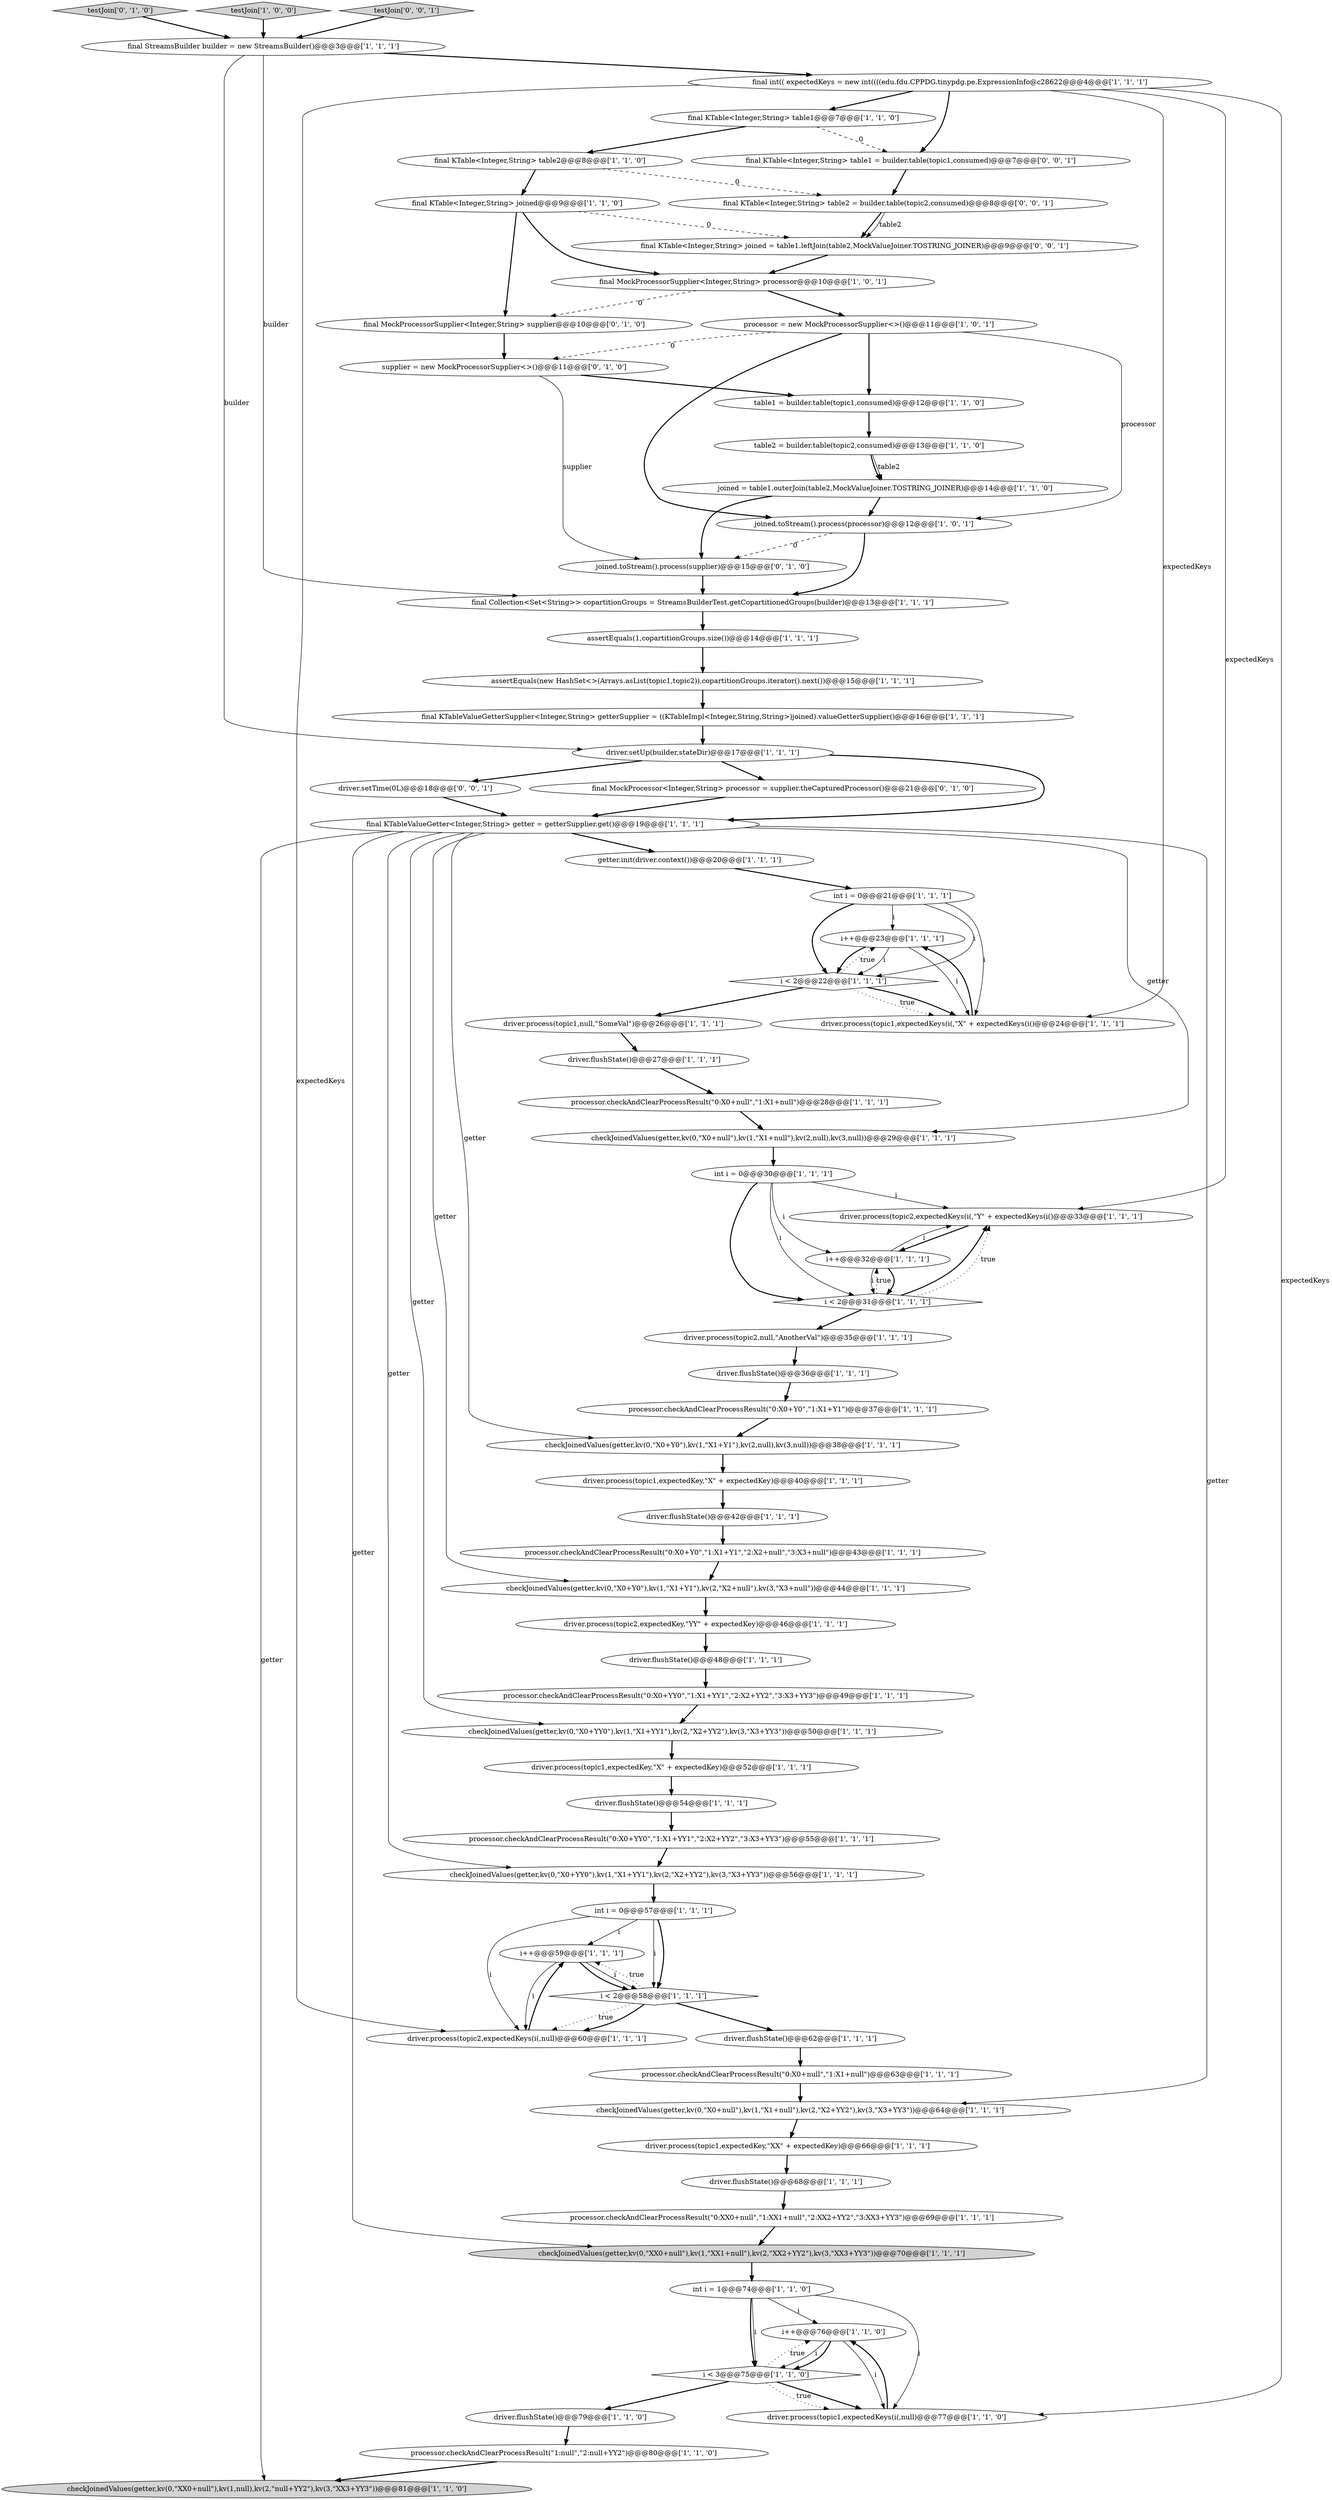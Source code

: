 digraph {
19 [style = filled, label = "checkJoinedValues(getter,kv(0,\"X0+null\"),kv(1,\"X1+null\"),kv(2,\"X2+YY2\"),kv(3,\"X3+YY3\"))@@@64@@@['1', '1', '1']", fillcolor = white, shape = ellipse image = "AAA0AAABBB1BBB"];
24 [style = filled, label = "driver.flushState()@@@48@@@['1', '1', '1']", fillcolor = white, shape = ellipse image = "AAA0AAABBB1BBB"];
0 [style = filled, label = "driver.flushState()@@@36@@@['1', '1', '1']", fillcolor = white, shape = ellipse image = "AAA0AAABBB1BBB"];
18 [style = filled, label = "int i = 0@@@57@@@['1', '1', '1']", fillcolor = white, shape = ellipse image = "AAA0AAABBB1BBB"];
20 [style = filled, label = "driver.process(topic1,expectedKey,\"X\" + expectedKey)@@@52@@@['1', '1', '1']", fillcolor = white, shape = ellipse image = "AAA0AAABBB1BBB"];
31 [style = filled, label = "joined = table1.outerJoin(table2,MockValueJoiner.TOSTRING_JOINER)@@@14@@@['1', '1', '0']", fillcolor = white, shape = ellipse image = "AAA0AAABBB1BBB"];
37 [style = filled, label = "driver.flushState()@@@62@@@['1', '1', '1']", fillcolor = white, shape = ellipse image = "AAA0AAABBB1BBB"];
5 [style = filled, label = "processor.checkAndClearProcessResult(\"0:XX0+null\",\"1:XX1+null\",\"2:XX2+YY2\",\"3:XX3+YY3\")@@@69@@@['1', '1', '1']", fillcolor = white, shape = ellipse image = "AAA0AAABBB1BBB"];
12 [style = filled, label = "getter.init(driver.context())@@@20@@@['1', '1', '1']", fillcolor = white, shape = ellipse image = "AAA0AAABBB1BBB"];
26 [style = filled, label = "int i = 1@@@74@@@['1', '1', '0']", fillcolor = white, shape = ellipse image = "AAA0AAABBB1BBB"];
48 [style = filled, label = "driver.process(topic1,null,\"SomeVal\")@@@26@@@['1', '1', '1']", fillcolor = white, shape = ellipse image = "AAA0AAABBB1BBB"];
39 [style = filled, label = "final KTable<Integer,String> table2@@@8@@@['1', '1', '0']", fillcolor = white, shape = ellipse image = "AAA0AAABBB1BBB"];
6 [style = filled, label = "driver.flushState()@@@68@@@['1', '1', '1']", fillcolor = white, shape = ellipse image = "AAA0AAABBB1BBB"];
70 [style = filled, label = "final KTable<Integer,String> table2 = builder.table(topic2,consumed)@@@8@@@['0', '0', '1']", fillcolor = white, shape = ellipse image = "AAA0AAABBB3BBB"];
7 [style = filled, label = "driver.process(topic2,expectedKeys(i(,\"Y\" + expectedKeys(i()@@@33@@@['1', '1', '1']", fillcolor = white, shape = ellipse image = "AAA0AAABBB1BBB"];
35 [style = filled, label = "assertEquals(1,copartitionGroups.size())@@@14@@@['1', '1', '1']", fillcolor = white, shape = ellipse image = "AAA0AAABBB1BBB"];
65 [style = filled, label = "final MockProcessor<Integer,String> processor = supplier.theCapturedProcessor()@@@21@@@['0', '1', '0']", fillcolor = white, shape = ellipse image = "AAA1AAABBB2BBB"];
67 [style = filled, label = "testJoin['0', '1', '0']", fillcolor = lightgray, shape = diamond image = "AAA0AAABBB2BBB"];
62 [style = filled, label = "checkJoinedValues(getter,kv(0,\"X0+null\"),kv(1,\"X1+null\"),kv(2,null),kv(3,null))@@@29@@@['1', '1', '1']", fillcolor = white, shape = ellipse image = "AAA0AAABBB1BBB"];
8 [style = filled, label = "final int(( expectedKeys = new int((((edu.fdu.CPPDG.tinypdg.pe.ExpressionInfo@c28622@@@4@@@['1', '1', '1']", fillcolor = white, shape = ellipse image = "AAA0AAABBB1BBB"];
57 [style = filled, label = "i++@@@59@@@['1', '1', '1']", fillcolor = white, shape = ellipse image = "AAA0AAABBB1BBB"];
38 [style = filled, label = "i++@@@76@@@['1', '1', '0']", fillcolor = white, shape = ellipse image = "AAA0AAABBB1BBB"];
11 [style = filled, label = "final KTableValueGetterSupplier<Integer,String> getterSupplier = ((KTableImpl<Integer,String,String>)joined).valueGetterSupplier()@@@16@@@['1', '1', '1']", fillcolor = white, shape = ellipse image = "AAA0AAABBB1BBB"];
40 [style = filled, label = "int i = 0@@@21@@@['1', '1', '1']", fillcolor = white, shape = ellipse image = "AAA0AAABBB1BBB"];
74 [style = filled, label = "final KTable<Integer,String> joined = table1.leftJoin(table2,MockValueJoiner.TOSTRING_JOINER)@@@9@@@['0', '0', '1']", fillcolor = white, shape = ellipse image = "AAA0AAABBB3BBB"];
3 [style = filled, label = "final MockProcessorSupplier<Integer,String> processor@@@10@@@['1', '0', '1']", fillcolor = white, shape = ellipse image = "AAA0AAABBB1BBB"];
34 [style = filled, label = "driver.process(topic2,null,\"AnotherVal\")@@@35@@@['1', '1', '1']", fillcolor = white, shape = ellipse image = "AAA0AAABBB1BBB"];
55 [style = filled, label = "i < 2@@@58@@@['1', '1', '1']", fillcolor = white, shape = diamond image = "AAA0AAABBB1BBB"];
4 [style = filled, label = "i++@@@23@@@['1', '1', '1']", fillcolor = white, shape = ellipse image = "AAA0AAABBB1BBB"];
68 [style = filled, label = "joined.toStream().process(supplier)@@@15@@@['0', '1', '0']", fillcolor = white, shape = ellipse image = "AAA1AAABBB2BBB"];
56 [style = filled, label = "processor.checkAndClearProcessResult(\"0:X0+null\",\"1:X1+null\")@@@28@@@['1', '1', '1']", fillcolor = white, shape = ellipse image = "AAA0AAABBB1BBB"];
29 [style = filled, label = "processor.checkAndClearProcessResult(\"0:X0+Y0\",\"1:X1+Y1\")@@@37@@@['1', '1', '1']", fillcolor = white, shape = ellipse image = "AAA0AAABBB1BBB"];
53 [style = filled, label = "i++@@@32@@@['1', '1', '1']", fillcolor = white, shape = ellipse image = "AAA0AAABBB1BBB"];
16 [style = filled, label = "checkJoinedValues(getter,kv(0,\"X0+Y0\"),kv(1,\"X1+Y1\"),kv(2,\"X2+null\"),kv(3,\"X3+null\"))@@@44@@@['1', '1', '1']", fillcolor = white, shape = ellipse image = "AAA0AAABBB1BBB"];
25 [style = filled, label = "driver.flushState()@@@54@@@['1', '1', '1']", fillcolor = white, shape = ellipse image = "AAA0AAABBB1BBB"];
58 [style = filled, label = "processor.checkAndClearProcessResult(\"0:X0+Y0\",\"1:X1+Y1\",\"2:X2+null\",\"3:X3+null\")@@@43@@@['1', '1', '1']", fillcolor = white, shape = ellipse image = "AAA0AAABBB1BBB"];
50 [style = filled, label = "driver.flushState()@@@79@@@['1', '1', '0']", fillcolor = white, shape = ellipse image = "AAA0AAABBB1BBB"];
64 [style = filled, label = "driver.process(topic1,expectedKey,\"X\" + expectedKey)@@@40@@@['1', '1', '1']", fillcolor = white, shape = ellipse image = "AAA0AAABBB1BBB"];
27 [style = filled, label = "final StreamsBuilder builder = new StreamsBuilder()@@@3@@@['1', '1', '1']", fillcolor = white, shape = ellipse image = "AAA0AAABBB1BBB"];
41 [style = filled, label = "testJoin['1', '0', '0']", fillcolor = lightgray, shape = diamond image = "AAA0AAABBB1BBB"];
1 [style = filled, label = "driver.setUp(builder,stateDir)@@@17@@@['1', '1', '1']", fillcolor = white, shape = ellipse image = "AAA0AAABBB1BBB"];
28 [style = filled, label = "checkJoinedValues(getter,kv(0,\"XX0+null\"),kv(1,null),kv(2,\"null+YY2\"),kv(3,\"XX3+YY3\"))@@@81@@@['1', '1', '0']", fillcolor = lightgray, shape = ellipse image = "AAA0AAABBB1BBB"];
32 [style = filled, label = "processor.checkAndClearProcessResult(\"0:X0+YY0\",\"1:X1+YY1\",\"2:X2+YY2\",\"3:X3+YY3\")@@@55@@@['1', '1', '1']", fillcolor = white, shape = ellipse image = "AAA0AAABBB1BBB"];
43 [style = filled, label = "driver.flushState()@@@42@@@['1', '1', '1']", fillcolor = white, shape = ellipse image = "AAA0AAABBB1BBB"];
45 [style = filled, label = "driver.process(topic2,expectedKey,\"YY\" + expectedKey)@@@46@@@['1', '1', '1']", fillcolor = white, shape = ellipse image = "AAA0AAABBB1BBB"];
46 [style = filled, label = "assertEquals(new HashSet<>(Arrays.asList(topic1,topic2)),copartitionGroups.iterator().next())@@@15@@@['1', '1', '1']", fillcolor = white, shape = ellipse image = "AAA0AAABBB1BBB"];
21 [style = filled, label = "final KTableValueGetter<Integer,String> getter = getterSupplier.get()@@@19@@@['1', '1', '1']", fillcolor = white, shape = ellipse image = "AAA0AAABBB1BBB"];
30 [style = filled, label = "final KTable<Integer,String> joined@@@9@@@['1', '1', '0']", fillcolor = white, shape = ellipse image = "AAA0AAABBB1BBB"];
47 [style = filled, label = "driver.process(topic1,expectedKey,\"XX\" + expectedKey)@@@66@@@['1', '1', '1']", fillcolor = white, shape = ellipse image = "AAA0AAABBB1BBB"];
51 [style = filled, label = "i < 3@@@75@@@['1', '1', '0']", fillcolor = white, shape = diamond image = "AAA0AAABBB1BBB"];
66 [style = filled, label = "supplier = new MockProcessorSupplier<>()@@@11@@@['0', '1', '0']", fillcolor = white, shape = ellipse image = "AAA1AAABBB2BBB"];
15 [style = filled, label = "driver.flushState()@@@27@@@['1', '1', '1']", fillcolor = white, shape = ellipse image = "AAA0AAABBB1BBB"];
23 [style = filled, label = "joined.toStream().process(processor)@@@12@@@['1', '0', '1']", fillcolor = white, shape = ellipse image = "AAA0AAABBB1BBB"];
54 [style = filled, label = "i < 2@@@22@@@['1', '1', '1']", fillcolor = white, shape = diamond image = "AAA0AAABBB1BBB"];
63 [style = filled, label = "final Collection<Set<String>> copartitionGroups = StreamsBuilderTest.getCopartitionedGroups(builder)@@@13@@@['1', '1', '1']", fillcolor = white, shape = ellipse image = "AAA0AAABBB1BBB"];
9 [style = filled, label = "checkJoinedValues(getter,kv(0,\"X0+YY0\"),kv(1,\"X1+YY1\"),kv(2,\"X2+YY2\"),kv(3,\"X3+YY3\"))@@@56@@@['1', '1', '1']", fillcolor = white, shape = ellipse image = "AAA0AAABBB1BBB"];
2 [style = filled, label = "checkJoinedValues(getter,kv(0,\"X0+Y0\"),kv(1,\"X1+Y1\"),kv(2,null),kv(3,null))@@@38@@@['1', '1', '1']", fillcolor = white, shape = ellipse image = "AAA0AAABBB1BBB"];
60 [style = filled, label = "checkJoinedValues(getter,kv(0,\"X0+YY0\"),kv(1,\"X1+YY1\"),kv(2,\"X2+YY2\"),kv(3,\"X3+YY3\"))@@@50@@@['1', '1', '1']", fillcolor = white, shape = ellipse image = "AAA0AAABBB1BBB"];
69 [style = filled, label = "final MockProcessorSupplier<Integer,String> supplier@@@10@@@['0', '1', '0']", fillcolor = white, shape = ellipse image = "AAA1AAABBB2BBB"];
61 [style = filled, label = "table1 = builder.table(topic1,consumed)@@@12@@@['1', '1', '0']", fillcolor = white, shape = ellipse image = "AAA0AAABBB1BBB"];
72 [style = filled, label = "final KTable<Integer,String> table1 = builder.table(topic1,consumed)@@@7@@@['0', '0', '1']", fillcolor = white, shape = ellipse image = "AAA0AAABBB3BBB"];
10 [style = filled, label = "processor.checkAndClearProcessResult(\"1:null\",\"2:null+YY2\")@@@80@@@['1', '1', '0']", fillcolor = white, shape = ellipse image = "AAA0AAABBB1BBB"];
14 [style = filled, label = "final KTable<Integer,String> table1@@@7@@@['1', '1', '0']", fillcolor = white, shape = ellipse image = "AAA0AAABBB1BBB"];
22 [style = filled, label = "processor = new MockProcessorSupplier<>()@@@11@@@['1', '0', '1']", fillcolor = white, shape = ellipse image = "AAA0AAABBB1BBB"];
71 [style = filled, label = "driver.setTime(0L)@@@18@@@['0', '0', '1']", fillcolor = white, shape = ellipse image = "AAA0AAABBB3BBB"];
36 [style = filled, label = "processor.checkAndClearProcessResult(\"0:X0+null\",\"1:X1+null\")@@@63@@@['1', '1', '1']", fillcolor = white, shape = ellipse image = "AAA0AAABBB1BBB"];
42 [style = filled, label = "driver.process(topic1,expectedKeys(i(,\"X\" + expectedKeys(i()@@@24@@@['1', '1', '1']", fillcolor = white, shape = ellipse image = "AAA0AAABBB1BBB"];
33 [style = filled, label = "checkJoinedValues(getter,kv(0,\"XX0+null\"),kv(1,\"XX1+null\"),kv(2,\"XX2+YY2\"),kv(3,\"XX3+YY3\"))@@@70@@@['1', '1', '1']", fillcolor = lightgray, shape = ellipse image = "AAA0AAABBB1BBB"];
49 [style = filled, label = "table2 = builder.table(topic2,consumed)@@@13@@@['1', '1', '0']", fillcolor = white, shape = ellipse image = "AAA0AAABBB1BBB"];
52 [style = filled, label = "driver.process(topic1,expectedKeys(i(,null)@@@77@@@['1', '1', '0']", fillcolor = white, shape = ellipse image = "AAA0AAABBB1BBB"];
73 [style = filled, label = "testJoin['0', '0', '1']", fillcolor = lightgray, shape = diamond image = "AAA0AAABBB3BBB"];
17 [style = filled, label = "i < 2@@@31@@@['1', '1', '1']", fillcolor = white, shape = diamond image = "AAA0AAABBB1BBB"];
59 [style = filled, label = "processor.checkAndClearProcessResult(\"0:X0+YY0\",\"1:X1+YY1\",\"2:X2+YY2\",\"3:X3+YY3\")@@@49@@@['1', '1', '1']", fillcolor = white, shape = ellipse image = "AAA0AAABBB1BBB"];
44 [style = filled, label = "int i = 0@@@30@@@['1', '1', '1']", fillcolor = white, shape = ellipse image = "AAA0AAABBB1BBB"];
13 [style = filled, label = "driver.process(topic2,expectedKeys(i(,null)@@@60@@@['1', '1', '1']", fillcolor = white, shape = ellipse image = "AAA0AAABBB1BBB"];
8->14 [style = bold, label=""];
32->9 [style = bold, label=""];
41->27 [style = bold, label=""];
26->51 [style = solid, label="i"];
51->38 [style = dotted, label="true"];
7->53 [style = bold, label=""];
53->17 [style = bold, label=""];
38->51 [style = solid, label="i"];
27->1 [style = solid, label="builder"];
21->60 [style = solid, label="getter"];
51->52 [style = bold, label=""];
1->71 [style = bold, label=""];
15->56 [style = bold, label=""];
10->28 [style = bold, label=""];
63->35 [style = bold, label=""];
18->57 [style = solid, label="i"];
20->25 [style = bold, label=""];
43->58 [style = bold, label=""];
4->42 [style = solid, label="i"];
66->61 [style = bold, label=""];
66->68 [style = solid, label="supplier"];
58->16 [style = bold, label=""];
6->5 [style = bold, label=""];
55->37 [style = bold, label=""];
5->33 [style = bold, label=""];
26->52 [style = solid, label="i"];
57->55 [style = bold, label=""];
49->31 [style = bold, label=""];
26->38 [style = solid, label="i"];
4->54 [style = solid, label="i"];
21->33 [style = solid, label="getter"];
16->45 [style = bold, label=""];
39->30 [style = bold, label=""];
4->54 [style = bold, label=""];
71->21 [style = bold, label=""];
26->51 [style = bold, label=""];
73->27 [style = bold, label=""];
31->23 [style = bold, label=""];
3->69 [style = dashed, label="0"];
44->7 [style = solid, label="i"];
64->43 [style = bold, label=""];
8->42 [style = solid, label="expectedKeys"];
21->2 [style = solid, label="getter"];
44->53 [style = solid, label="i"];
36->19 [style = bold, label=""];
14->39 [style = bold, label=""];
0->29 [style = bold, label=""];
21->16 [style = solid, label="getter"];
31->68 [style = bold, label=""];
44->17 [style = bold, label=""];
14->72 [style = dashed, label="0"];
51->50 [style = bold, label=""];
44->17 [style = solid, label="i"];
55->57 [style = dotted, label="true"];
27->8 [style = bold, label=""];
54->42 [style = dotted, label="true"];
40->54 [style = solid, label="i"];
21->62 [style = solid, label="getter"];
21->19 [style = solid, label="getter"];
65->21 [style = bold, label=""];
3->22 [style = bold, label=""];
8->7 [style = solid, label="expectedKeys"];
55->13 [style = dotted, label="true"];
38->51 [style = bold, label=""];
12->40 [style = bold, label=""];
61->49 [style = bold, label=""];
23->68 [style = dashed, label="0"];
21->9 [style = solid, label="getter"];
42->4 [style = bold, label=""];
29->2 [style = bold, label=""];
2->64 [style = bold, label=""];
47->6 [style = bold, label=""];
39->70 [style = dashed, label="0"];
27->63 [style = solid, label="builder"];
21->28 [style = solid, label="getter"];
69->66 [style = bold, label=""];
8->72 [style = bold, label=""];
38->52 [style = solid, label="i"];
22->61 [style = bold, label=""];
23->63 [style = bold, label=""];
46->11 [style = bold, label=""];
67->27 [style = bold, label=""];
53->7 [style = solid, label="i"];
74->3 [style = bold, label=""];
19->47 [style = bold, label=""];
50->10 [style = bold, label=""];
70->74 [style = bold, label=""];
54->42 [style = bold, label=""];
24->59 [style = bold, label=""];
13->57 [style = bold, label=""];
18->55 [style = solid, label="i"];
17->7 [style = bold, label=""];
57->55 [style = solid, label="i"];
55->13 [style = bold, label=""];
18->55 [style = bold, label=""];
9->18 [style = bold, label=""];
40->54 [style = bold, label=""];
25->32 [style = bold, label=""];
40->4 [style = solid, label="i"];
22->66 [style = dashed, label="0"];
56->62 [style = bold, label=""];
17->7 [style = dotted, label="true"];
59->60 [style = bold, label=""];
1->21 [style = bold, label=""];
70->74 [style = solid, label="table2"];
40->42 [style = solid, label="i"];
62->44 [style = bold, label=""];
11->1 [style = bold, label=""];
49->31 [style = solid, label="table2"];
52->38 [style = bold, label=""];
34->0 [style = bold, label=""];
21->12 [style = bold, label=""];
8->13 [style = solid, label="expectedKeys"];
68->63 [style = bold, label=""];
60->20 [style = bold, label=""];
37->36 [style = bold, label=""];
45->24 [style = bold, label=""];
18->13 [style = solid, label="i"];
22->23 [style = solid, label="processor"];
17->53 [style = dotted, label="true"];
30->74 [style = dashed, label="0"];
30->3 [style = bold, label=""];
35->46 [style = bold, label=""];
53->17 [style = solid, label="i"];
8->52 [style = solid, label="expectedKeys"];
72->70 [style = bold, label=""];
54->48 [style = bold, label=""];
57->13 [style = solid, label="i"];
54->4 [style = dotted, label="true"];
17->34 [style = bold, label=""];
22->23 [style = bold, label=""];
48->15 [style = bold, label=""];
33->26 [style = bold, label=""];
51->52 [style = dotted, label="true"];
1->65 [style = bold, label=""];
30->69 [style = bold, label=""];
}
